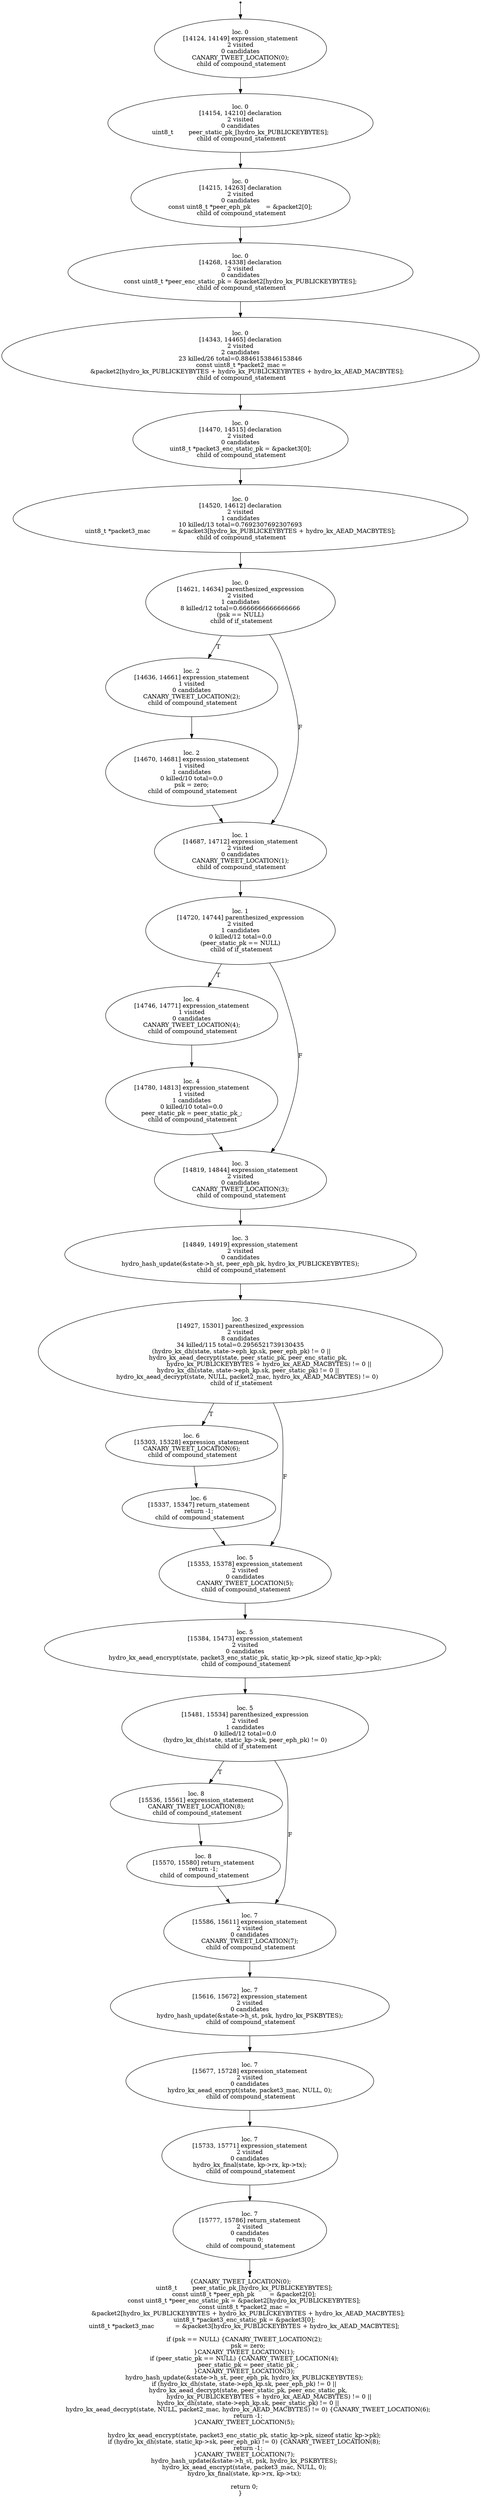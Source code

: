 digraph hydro_kx_xx_3_localised_19 {
	initial [shape=point]
	initial -> "loc. 0
[14124, 14149] expression_statement
2 visited
0 candidates
 CANARY_TWEET_LOCATION(0); 
 child of compound_statement"
	final [shape=point]
	"loc. 7
[15777, 15786] return_statement
2 visited
0 candidates
 return 0; 
 child of compound_statement" -> final
	"loc. 0
[14124, 14149] expression_statement
2 visited
0 candidates
 CANARY_TWEET_LOCATION(0); 
 child of compound_statement"
	"loc. 0
[14124, 14149] expression_statement
2 visited
0 candidates
 CANARY_TWEET_LOCATION(0); 
 child of compound_statement" -> "loc. 0
[14154, 14210] declaration
2 visited
0 candidates
 uint8_t        peer_static_pk_[hydro_kx_PUBLICKEYBYTES]; 
 child of compound_statement"
	"loc. 0
[14154, 14210] declaration
2 visited
0 candidates
 uint8_t        peer_static_pk_[hydro_kx_PUBLICKEYBYTES]; 
 child of compound_statement"
	"loc. 0
[14154, 14210] declaration
2 visited
0 candidates
 uint8_t        peer_static_pk_[hydro_kx_PUBLICKEYBYTES]; 
 child of compound_statement" -> "loc. 0
[14215, 14263] declaration
2 visited
0 candidates
 const uint8_t *peer_eph_pk        = &packet2[0]; 
 child of compound_statement"
	"loc. 0
[14215, 14263] declaration
2 visited
0 candidates
 const uint8_t *peer_eph_pk        = &packet2[0]; 
 child of compound_statement"
	"loc. 0
[14215, 14263] declaration
2 visited
0 candidates
 const uint8_t *peer_eph_pk        = &packet2[0]; 
 child of compound_statement" -> "loc. 0
[14268, 14338] declaration
2 visited
0 candidates
 const uint8_t *peer_enc_static_pk = &packet2[hydro_kx_PUBLICKEYBYTES]; 
 child of compound_statement"
	"loc. 0
[14268, 14338] declaration
2 visited
0 candidates
 const uint8_t *peer_enc_static_pk = &packet2[hydro_kx_PUBLICKEYBYTES]; 
 child of compound_statement"
	"loc. 0
[14268, 14338] declaration
2 visited
0 candidates
 const uint8_t *peer_enc_static_pk = &packet2[hydro_kx_PUBLICKEYBYTES]; 
 child of compound_statement" -> "loc. 0
[14343, 14465] declaration
2 visited
2 candidates
23 killed/26 total=0.8846153846153846
 const uint8_t *packet2_mac =
        &packet2[hydro_kx_PUBLICKEYBYTES + hydro_kx_PUBLICKEYBYTES + hydro_kx_AEAD_MACBYTES]; 
 child of compound_statement"
	"loc. 0
[14343, 14465] declaration
2 visited
2 candidates
23 killed/26 total=0.8846153846153846
 const uint8_t *packet2_mac =
        &packet2[hydro_kx_PUBLICKEYBYTES + hydro_kx_PUBLICKEYBYTES + hydro_kx_AEAD_MACBYTES]; 
 child of compound_statement"
	"loc. 0
[14343, 14465] declaration
2 visited
2 candidates
23 killed/26 total=0.8846153846153846
 const uint8_t *packet2_mac =
        &packet2[hydro_kx_PUBLICKEYBYTES + hydro_kx_PUBLICKEYBYTES + hydro_kx_AEAD_MACBYTES]; 
 child of compound_statement" -> "loc. 0
[14470, 14515] declaration
2 visited
0 candidates
 uint8_t *packet3_enc_static_pk = &packet3[0]; 
 child of compound_statement"
	"loc. 0
[14470, 14515] declaration
2 visited
0 candidates
 uint8_t *packet3_enc_static_pk = &packet3[0]; 
 child of compound_statement"
	"loc. 0
[14470, 14515] declaration
2 visited
0 candidates
 uint8_t *packet3_enc_static_pk = &packet3[0]; 
 child of compound_statement" -> "loc. 0
[14520, 14612] declaration
2 visited
1 candidates
10 killed/13 total=0.7692307692307693
 uint8_t *packet3_mac           = &packet3[hydro_kx_PUBLICKEYBYTES + hydro_kx_AEAD_MACBYTES]; 
 child of compound_statement"
	"loc. 0
[14520, 14612] declaration
2 visited
1 candidates
10 killed/13 total=0.7692307692307693
 uint8_t *packet3_mac           = &packet3[hydro_kx_PUBLICKEYBYTES + hydro_kx_AEAD_MACBYTES]; 
 child of compound_statement"
	"loc. 0
[14520, 14612] declaration
2 visited
1 candidates
10 killed/13 total=0.7692307692307693
 uint8_t *packet3_mac           = &packet3[hydro_kx_PUBLICKEYBYTES + hydro_kx_AEAD_MACBYTES]; 
 child of compound_statement" -> "loc. 0
[14621, 14634] parenthesized_expression
2 visited
1 candidates
8 killed/12 total=0.6666666666666666
 (psk == NULL) 
 child of if_statement"
	"loc. 0
[14621, 14634] parenthesized_expression
2 visited
1 candidates
8 killed/12 total=0.6666666666666666
 (psk == NULL) 
 child of if_statement"
	"loc. 0
[14621, 14634] parenthesized_expression
2 visited
1 candidates
8 killed/12 total=0.6666666666666666
 (psk == NULL) 
 child of if_statement" -> "loc. 2
[14636, 14661] expression_statement
1 visited
0 candidates
 CANARY_TWEET_LOCATION(2); 
 child of compound_statement" [label=T]
	"loc. 0
[14621, 14634] parenthesized_expression
2 visited
1 candidates
8 killed/12 total=0.6666666666666666
 (psk == NULL) 
 child of if_statement" -> "loc. 1
[14687, 14712] expression_statement
2 visited
0 candidates
 CANARY_TWEET_LOCATION(1); 
 child of compound_statement" [label=F]
	"loc. 2
[14636, 14661] expression_statement
1 visited
0 candidates
 CANARY_TWEET_LOCATION(2); 
 child of compound_statement"
	"loc. 2
[14636, 14661] expression_statement
1 visited
0 candidates
 CANARY_TWEET_LOCATION(2); 
 child of compound_statement" -> "loc. 2
[14670, 14681] expression_statement
1 visited
1 candidates
0 killed/10 total=0.0
 psk = zero; 
 child of compound_statement"
	"loc. 1
[14687, 14712] expression_statement
2 visited
0 candidates
 CANARY_TWEET_LOCATION(1); 
 child of compound_statement"
	"loc. 1
[14687, 14712] expression_statement
2 visited
0 candidates
 CANARY_TWEET_LOCATION(1); 
 child of compound_statement" -> "loc. 1
[14720, 14744] parenthesized_expression
2 visited
1 candidates
0 killed/12 total=0.0
 (peer_static_pk == NULL) 
 child of if_statement"
	"loc. 2
[14670, 14681] expression_statement
1 visited
1 candidates
0 killed/10 total=0.0
 psk = zero; 
 child of compound_statement"
	"loc. 2
[14670, 14681] expression_statement
1 visited
1 candidates
0 killed/10 total=0.0
 psk = zero; 
 child of compound_statement" -> "loc. 1
[14687, 14712] expression_statement
2 visited
0 candidates
 CANARY_TWEET_LOCATION(1); 
 child of compound_statement"
	"loc. 1
[14720, 14744] parenthesized_expression
2 visited
1 candidates
0 killed/12 total=0.0
 (peer_static_pk == NULL) 
 child of if_statement"
	"loc. 1
[14720, 14744] parenthesized_expression
2 visited
1 candidates
0 killed/12 total=0.0
 (peer_static_pk == NULL) 
 child of if_statement" -> "loc. 4
[14746, 14771] expression_statement
1 visited
0 candidates
 CANARY_TWEET_LOCATION(4); 
 child of compound_statement" [label=T]
	"loc. 1
[14720, 14744] parenthesized_expression
2 visited
1 candidates
0 killed/12 total=0.0
 (peer_static_pk == NULL) 
 child of if_statement" -> "loc. 3
[14819, 14844] expression_statement
2 visited
0 candidates
 CANARY_TWEET_LOCATION(3); 
 child of compound_statement" [label=F]
	"loc. 4
[14746, 14771] expression_statement
1 visited
0 candidates
 CANARY_TWEET_LOCATION(4); 
 child of compound_statement"
	"loc. 4
[14746, 14771] expression_statement
1 visited
0 candidates
 CANARY_TWEET_LOCATION(4); 
 child of compound_statement" -> "loc. 4
[14780, 14813] expression_statement
1 visited
1 candidates
0 killed/10 total=0.0
 peer_static_pk = peer_static_pk_; 
 child of compound_statement"
	"loc. 3
[14819, 14844] expression_statement
2 visited
0 candidates
 CANARY_TWEET_LOCATION(3); 
 child of compound_statement"
	"loc. 3
[14819, 14844] expression_statement
2 visited
0 candidates
 CANARY_TWEET_LOCATION(3); 
 child of compound_statement" -> "loc. 3
[14849, 14919] expression_statement
2 visited
0 candidates
 hydro_hash_update(&state->h_st, peer_eph_pk, hydro_kx_PUBLICKEYBYTES); 
 child of compound_statement"
	"loc. 4
[14780, 14813] expression_statement
1 visited
1 candidates
0 killed/10 total=0.0
 peer_static_pk = peer_static_pk_; 
 child of compound_statement"
	"loc. 4
[14780, 14813] expression_statement
1 visited
1 candidates
0 killed/10 total=0.0
 peer_static_pk = peer_static_pk_; 
 child of compound_statement" -> "loc. 3
[14819, 14844] expression_statement
2 visited
0 candidates
 CANARY_TWEET_LOCATION(3); 
 child of compound_statement"
	"loc. 3
[14849, 14919] expression_statement
2 visited
0 candidates
 hydro_hash_update(&state->h_st, peer_eph_pk, hydro_kx_PUBLICKEYBYTES); 
 child of compound_statement"
	"loc. 3
[14849, 14919] expression_statement
2 visited
0 candidates
 hydro_hash_update(&state->h_st, peer_eph_pk, hydro_kx_PUBLICKEYBYTES); 
 child of compound_statement" -> "loc. 3
[14927, 15301] parenthesized_expression
2 visited
8 candidates
34 killed/115 total=0.2956521739130435
 (hydro_kx_dh(state, state->eph_kp.sk, peer_eph_pk) != 0 ||
        hydro_kx_aead_decrypt(state, peer_static_pk, peer_enc_static_pk,
                              hydro_kx_PUBLICKEYBYTES + hydro_kx_AEAD_MACBYTES) != 0 ||
        hydro_kx_dh(state, state->eph_kp.sk, peer_static_pk) != 0 ||
        hydro_kx_aead_decrypt(state, NULL, packet2_mac, hydro_kx_AEAD_MACBYTES) != 0) 
 child of if_statement"
	"loc. 3
[14927, 15301] parenthesized_expression
2 visited
8 candidates
34 killed/115 total=0.2956521739130435
 (hydro_kx_dh(state, state->eph_kp.sk, peer_eph_pk) != 0 ||
        hydro_kx_aead_decrypt(state, peer_static_pk, peer_enc_static_pk,
                              hydro_kx_PUBLICKEYBYTES + hydro_kx_AEAD_MACBYTES) != 0 ||
        hydro_kx_dh(state, state->eph_kp.sk, peer_static_pk) != 0 ||
        hydro_kx_aead_decrypt(state, NULL, packet2_mac, hydro_kx_AEAD_MACBYTES) != 0) 
 child of if_statement"
	"loc. 3
[14927, 15301] parenthesized_expression
2 visited
8 candidates
34 killed/115 total=0.2956521739130435
 (hydro_kx_dh(state, state->eph_kp.sk, peer_eph_pk) != 0 ||
        hydro_kx_aead_decrypt(state, peer_static_pk, peer_enc_static_pk,
                              hydro_kx_PUBLICKEYBYTES + hydro_kx_AEAD_MACBYTES) != 0 ||
        hydro_kx_dh(state, state->eph_kp.sk, peer_static_pk) != 0 ||
        hydro_kx_aead_decrypt(state, NULL, packet2_mac, hydro_kx_AEAD_MACBYTES) != 0) 
 child of if_statement" -> "loc. 6
[15303, 15328] expression_statement
 CANARY_TWEET_LOCATION(6); 
 child of compound_statement" [label=T]
	"loc. 3
[14927, 15301] parenthesized_expression
2 visited
8 candidates
34 killed/115 total=0.2956521739130435
 (hydro_kx_dh(state, state->eph_kp.sk, peer_eph_pk) != 0 ||
        hydro_kx_aead_decrypt(state, peer_static_pk, peer_enc_static_pk,
                              hydro_kx_PUBLICKEYBYTES + hydro_kx_AEAD_MACBYTES) != 0 ||
        hydro_kx_dh(state, state->eph_kp.sk, peer_static_pk) != 0 ||
        hydro_kx_aead_decrypt(state, NULL, packet2_mac, hydro_kx_AEAD_MACBYTES) != 0) 
 child of if_statement" -> "loc. 5
[15353, 15378] expression_statement
2 visited
0 candidates
 CANARY_TWEET_LOCATION(5); 
 child of compound_statement" [label=F]
	"loc. 6
[15303, 15328] expression_statement
 CANARY_TWEET_LOCATION(6); 
 child of compound_statement"
	"loc. 6
[15303, 15328] expression_statement
 CANARY_TWEET_LOCATION(6); 
 child of compound_statement" -> "loc. 6
[15337, 15347] return_statement
 return -1; 
 child of compound_statement"
	"loc. 5
[15353, 15378] expression_statement
2 visited
0 candidates
 CANARY_TWEET_LOCATION(5); 
 child of compound_statement"
	"loc. 5
[15353, 15378] expression_statement
2 visited
0 candidates
 CANARY_TWEET_LOCATION(5); 
 child of compound_statement" -> "loc. 5
[15384, 15473] expression_statement
2 visited
0 candidates
 hydro_kx_aead_encrypt(state, packet3_enc_static_pk, static_kp->pk, sizeof static_kp->pk); 
 child of compound_statement"
	"loc. 6
[15337, 15347] return_statement
 return -1; 
 child of compound_statement"
	"loc. 6
[15337, 15347] return_statement
 return -1; 
 child of compound_statement" -> "loc. 5
[15353, 15378] expression_statement
2 visited
0 candidates
 CANARY_TWEET_LOCATION(5); 
 child of compound_statement"
	"loc. 5
[15384, 15473] expression_statement
2 visited
0 candidates
 hydro_kx_aead_encrypt(state, packet3_enc_static_pk, static_kp->pk, sizeof static_kp->pk); 
 child of compound_statement"
	"loc. 5
[15384, 15473] expression_statement
2 visited
0 candidates
 hydro_kx_aead_encrypt(state, packet3_enc_static_pk, static_kp->pk, sizeof static_kp->pk); 
 child of compound_statement" -> "loc. 5
[15481, 15534] parenthesized_expression
2 visited
1 candidates
0 killed/12 total=0.0
 (hydro_kx_dh(state, static_kp->sk, peer_eph_pk) != 0) 
 child of if_statement"
	"loc. 5
[15481, 15534] parenthesized_expression
2 visited
1 candidates
0 killed/12 total=0.0
 (hydro_kx_dh(state, static_kp->sk, peer_eph_pk) != 0) 
 child of if_statement"
	"loc. 5
[15481, 15534] parenthesized_expression
2 visited
1 candidates
0 killed/12 total=0.0
 (hydro_kx_dh(state, static_kp->sk, peer_eph_pk) != 0) 
 child of if_statement" -> "loc. 8
[15536, 15561] expression_statement
 CANARY_TWEET_LOCATION(8); 
 child of compound_statement" [label=T]
	"loc. 5
[15481, 15534] parenthesized_expression
2 visited
1 candidates
0 killed/12 total=0.0
 (hydro_kx_dh(state, static_kp->sk, peer_eph_pk) != 0) 
 child of if_statement" -> "loc. 7
[15586, 15611] expression_statement
2 visited
0 candidates
 CANARY_TWEET_LOCATION(7); 
 child of compound_statement" [label=F]
	"loc. 8
[15536, 15561] expression_statement
 CANARY_TWEET_LOCATION(8); 
 child of compound_statement"
	"loc. 8
[15536, 15561] expression_statement
 CANARY_TWEET_LOCATION(8); 
 child of compound_statement" -> "loc. 8
[15570, 15580] return_statement
 return -1; 
 child of compound_statement"
	"loc. 7
[15586, 15611] expression_statement
2 visited
0 candidates
 CANARY_TWEET_LOCATION(7); 
 child of compound_statement"
	"loc. 7
[15586, 15611] expression_statement
2 visited
0 candidates
 CANARY_TWEET_LOCATION(7); 
 child of compound_statement" -> "loc. 7
[15616, 15672] expression_statement
2 visited
0 candidates
 hydro_hash_update(&state->h_st, psk, hydro_kx_PSKBYTES); 
 child of compound_statement"
	"loc. 8
[15570, 15580] return_statement
 return -1; 
 child of compound_statement"
	"loc. 8
[15570, 15580] return_statement
 return -1; 
 child of compound_statement" -> "loc. 7
[15586, 15611] expression_statement
2 visited
0 candidates
 CANARY_TWEET_LOCATION(7); 
 child of compound_statement"
	"loc. 7
[15616, 15672] expression_statement
2 visited
0 candidates
 hydro_hash_update(&state->h_st, psk, hydro_kx_PSKBYTES); 
 child of compound_statement"
	"loc. 7
[15616, 15672] expression_statement
2 visited
0 candidates
 hydro_hash_update(&state->h_st, psk, hydro_kx_PSKBYTES); 
 child of compound_statement" -> "loc. 7
[15677, 15728] expression_statement
2 visited
0 candidates
 hydro_kx_aead_encrypt(state, packet3_mac, NULL, 0); 
 child of compound_statement"
	"loc. 7
[15677, 15728] expression_statement
2 visited
0 candidates
 hydro_kx_aead_encrypt(state, packet3_mac, NULL, 0); 
 child of compound_statement"
	"loc. 7
[15677, 15728] expression_statement
2 visited
0 candidates
 hydro_kx_aead_encrypt(state, packet3_mac, NULL, 0); 
 child of compound_statement" -> "loc. 7
[15733, 15771] expression_statement
2 visited
0 candidates
 hydro_kx_final(state, kp->rx, kp->tx); 
 child of compound_statement"
	"loc. 7
[15733, 15771] expression_statement
2 visited
0 candidates
 hydro_kx_final(state, kp->rx, kp->tx); 
 child of compound_statement"
	"loc. 7
[15733, 15771] expression_statement
2 visited
0 candidates
 hydro_kx_final(state, kp->rx, kp->tx); 
 child of compound_statement" -> "loc. 7
[15777, 15786] return_statement
2 visited
0 candidates
 return 0; 
 child of compound_statement"
	"loc. 7
[15777, 15786] return_statement
2 visited
0 candidates
 return 0; 
 child of compound_statement"
	label="{CANARY_TWEET_LOCATION(0);
    uint8_t        peer_static_pk_[hydro_kx_PUBLICKEYBYTES];
    const uint8_t *peer_eph_pk        = &packet2[0];
    const uint8_t *peer_enc_static_pk = &packet2[hydro_kx_PUBLICKEYBYTES];
    const uint8_t *packet2_mac =
        &packet2[hydro_kx_PUBLICKEYBYTES + hydro_kx_PUBLICKEYBYTES + hydro_kx_AEAD_MACBYTES];
    uint8_t *packet3_enc_static_pk = &packet3[0];
    uint8_t *packet3_mac           = &packet3[hydro_kx_PUBLICKEYBYTES + hydro_kx_AEAD_MACBYTES];

    if (psk == NULL) {CANARY_TWEET_LOCATION(2);
        psk = zero;
    }CANARY_TWEET_LOCATION(1);
    if (peer_static_pk == NULL) {CANARY_TWEET_LOCATION(4);
        peer_static_pk = peer_static_pk_;
    }CANARY_TWEET_LOCATION(3);
    hydro_hash_update(&state->h_st, peer_eph_pk, hydro_kx_PUBLICKEYBYTES);
    if (hydro_kx_dh(state, state->eph_kp.sk, peer_eph_pk) != 0 ||
        hydro_kx_aead_decrypt(state, peer_static_pk, peer_enc_static_pk,
                              hydro_kx_PUBLICKEYBYTES + hydro_kx_AEAD_MACBYTES) != 0 ||
        hydro_kx_dh(state, state->eph_kp.sk, peer_static_pk) != 0 ||
        hydro_kx_aead_decrypt(state, NULL, packet2_mac, hydro_kx_AEAD_MACBYTES) != 0) {CANARY_TWEET_LOCATION(6);
        return -1;
    }CANARY_TWEET_LOCATION(5);

    hydro_kx_aead_encrypt(state, packet3_enc_static_pk, static_kp->pk, sizeof static_kp->pk);
    if (hydro_kx_dh(state, static_kp->sk, peer_eph_pk) != 0) {CANARY_TWEET_LOCATION(8);
        return -1;
    }CANARY_TWEET_LOCATION(7);
    hydro_hash_update(&state->h_st, psk, hydro_kx_PSKBYTES);
    hydro_kx_aead_encrypt(state, packet3_mac, NULL, 0);
    hydro_kx_final(state, kp->rx, kp->tx);

    return 0;
}"
}
